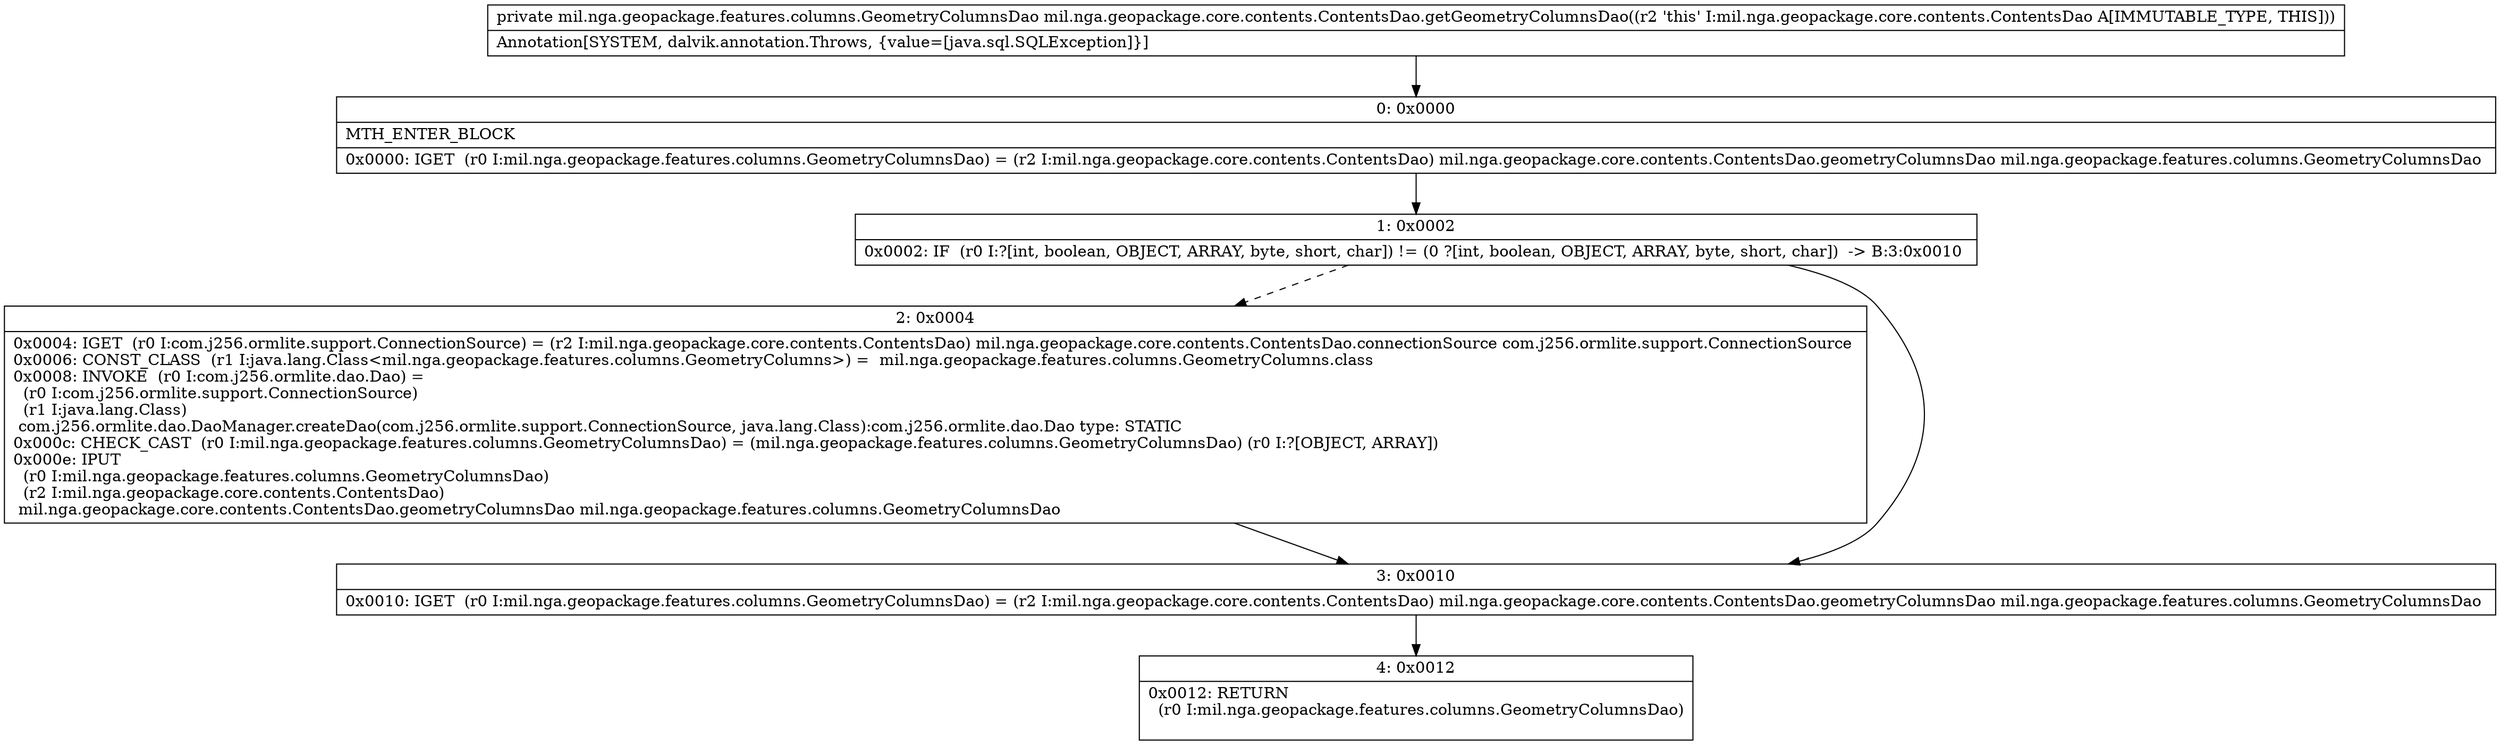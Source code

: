 digraph "CFG formil.nga.geopackage.core.contents.ContentsDao.getGeometryColumnsDao()Lmil\/nga\/geopackage\/features\/columns\/GeometryColumnsDao;" {
Node_0 [shape=record,label="{0\:\ 0x0000|MTH_ENTER_BLOCK\l|0x0000: IGET  (r0 I:mil.nga.geopackage.features.columns.GeometryColumnsDao) = (r2 I:mil.nga.geopackage.core.contents.ContentsDao) mil.nga.geopackage.core.contents.ContentsDao.geometryColumnsDao mil.nga.geopackage.features.columns.GeometryColumnsDao \l}"];
Node_1 [shape=record,label="{1\:\ 0x0002|0x0002: IF  (r0 I:?[int, boolean, OBJECT, ARRAY, byte, short, char]) != (0 ?[int, boolean, OBJECT, ARRAY, byte, short, char])  \-\> B:3:0x0010 \l}"];
Node_2 [shape=record,label="{2\:\ 0x0004|0x0004: IGET  (r0 I:com.j256.ormlite.support.ConnectionSource) = (r2 I:mil.nga.geopackage.core.contents.ContentsDao) mil.nga.geopackage.core.contents.ContentsDao.connectionSource com.j256.ormlite.support.ConnectionSource \l0x0006: CONST_CLASS  (r1 I:java.lang.Class\<mil.nga.geopackage.features.columns.GeometryColumns\>) =  mil.nga.geopackage.features.columns.GeometryColumns.class \l0x0008: INVOKE  (r0 I:com.j256.ormlite.dao.Dao) = \l  (r0 I:com.j256.ormlite.support.ConnectionSource)\l  (r1 I:java.lang.Class)\l com.j256.ormlite.dao.DaoManager.createDao(com.j256.ormlite.support.ConnectionSource, java.lang.Class):com.j256.ormlite.dao.Dao type: STATIC \l0x000c: CHECK_CAST  (r0 I:mil.nga.geopackage.features.columns.GeometryColumnsDao) = (mil.nga.geopackage.features.columns.GeometryColumnsDao) (r0 I:?[OBJECT, ARRAY]) \l0x000e: IPUT  \l  (r0 I:mil.nga.geopackage.features.columns.GeometryColumnsDao)\l  (r2 I:mil.nga.geopackage.core.contents.ContentsDao)\l mil.nga.geopackage.core.contents.ContentsDao.geometryColumnsDao mil.nga.geopackage.features.columns.GeometryColumnsDao \l}"];
Node_3 [shape=record,label="{3\:\ 0x0010|0x0010: IGET  (r0 I:mil.nga.geopackage.features.columns.GeometryColumnsDao) = (r2 I:mil.nga.geopackage.core.contents.ContentsDao) mil.nga.geopackage.core.contents.ContentsDao.geometryColumnsDao mil.nga.geopackage.features.columns.GeometryColumnsDao \l}"];
Node_4 [shape=record,label="{4\:\ 0x0012|0x0012: RETURN  \l  (r0 I:mil.nga.geopackage.features.columns.GeometryColumnsDao)\l \l}"];
MethodNode[shape=record,label="{private mil.nga.geopackage.features.columns.GeometryColumnsDao mil.nga.geopackage.core.contents.ContentsDao.getGeometryColumnsDao((r2 'this' I:mil.nga.geopackage.core.contents.ContentsDao A[IMMUTABLE_TYPE, THIS]))  | Annotation[SYSTEM, dalvik.annotation.Throws, \{value=[java.sql.SQLException]\}]\l}"];
MethodNode -> Node_0;
Node_0 -> Node_1;
Node_1 -> Node_2[style=dashed];
Node_1 -> Node_3;
Node_2 -> Node_3;
Node_3 -> Node_4;
}

